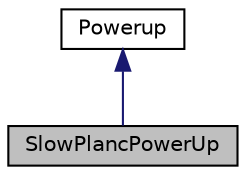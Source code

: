 digraph "SlowPlancPowerUp"
{
 // LATEX_PDF_SIZE
  edge [fontname="Helvetica",fontsize="10",labelfontname="Helvetica",labelfontsize="10"];
  node [fontname="Helvetica",fontsize="10",shape=record];
  Node1 [label="SlowPlancPowerUp",height=0.2,width=0.4,color="black", fillcolor="grey75", style="filled", fontcolor="black",tooltip="menmbers of this class decreases planc speed"];
  Node2 -> Node1 [dir="back",color="midnightblue",fontsize="10",style="solid",fontname="Helvetica"];
  Node2 [label="Powerup",height=0.2,width=0.4,color="black", fillcolor="white", style="filled",URL="$class_powerup.html",tooltip="Base class for all the powerups."];
}
